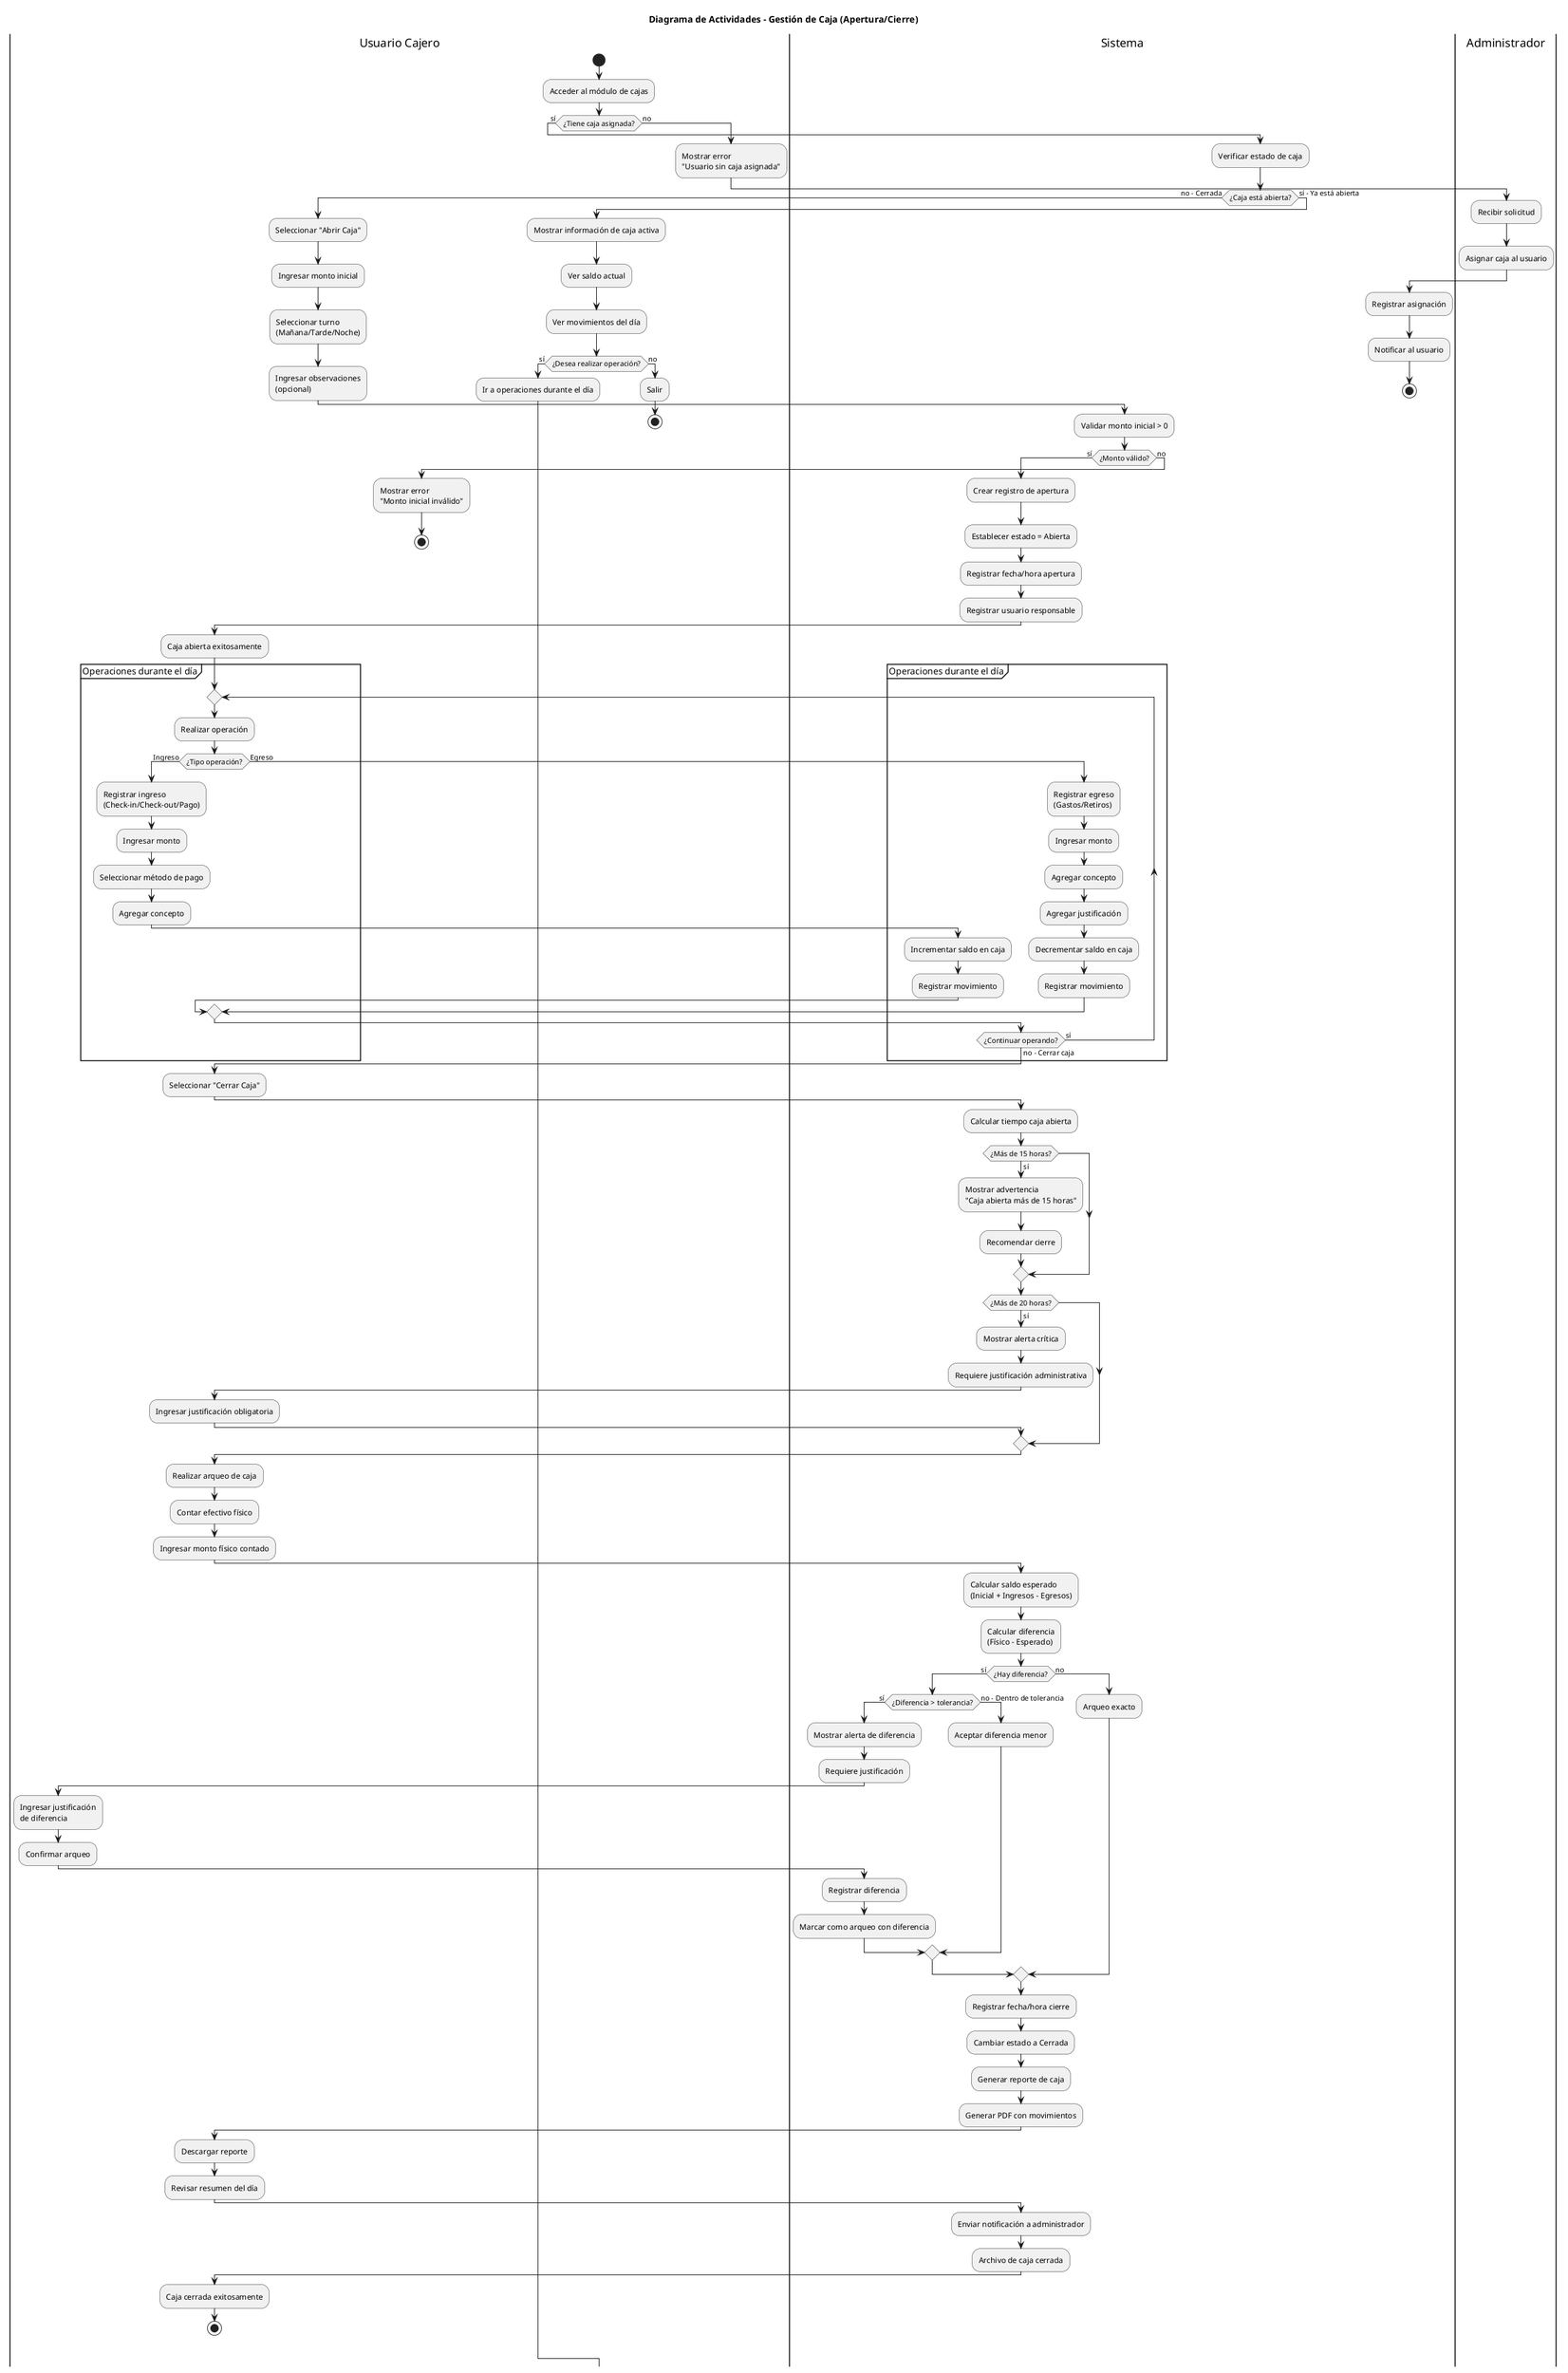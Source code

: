 @startuml Gestion_de_Caja
title Diagrama de Actividades - Gestión de Caja (Apertura/Cierre)

|Usuario Cajero|
start
:Acceder al módulo de cajas;

if (¿Tiene caja asignada?) then (sí)
  
  |Sistema|
  :Verificar estado de caja;
  
  if (¿Caja está abierta?) then (no - Cerrada)
    
    |Usuario Cajero|
    :Seleccionar "Abrir Caja";
    :Ingresar monto inicial;
    :Seleccionar turno\n(Mañana/Tarde/Noche);
    :Ingresar observaciones\n(opcional);
    
    |Sistema|
    :Validar monto inicial > 0;
    
    if (¿Monto válido?) then (sí)
      :Crear registro de apertura;
      :Establecer estado = Abierta;
      :Registrar fecha/hora apertura;
      :Registrar usuario responsable;
      
      |Usuario Cajero|
      :Caja abierta exitosamente;
      
      partition "Operaciones durante el día" {
        repeat
          :Realizar operación;
          
          if (¿Tipo operación?) then (Ingreso)
            :Registrar ingreso\n(Check-in/Check-out/Pago);
            :Ingresar monto;
            :Seleccionar método de pago;
            :Agregar concepto;
            
            |Sistema|
            :Incrementar saldo en caja;
            :Registrar movimiento;
            
          else (Egreso)
            :Registrar egreso\n(Gastos/Retiros);
            :Ingresar monto;
            :Agregar concepto;
            :Agregar justificación;
            
            |Sistema|
            :Decrementar saldo en caja;
            :Registrar movimiento;
          endif
          
        repeat while (¿Continuar operando?) is (sí) not (no - Cerrar caja)
      }
      
      |Usuario Cajero|
      :Seleccionar "Cerrar Caja";
      
      |Sistema|
      :Calcular tiempo caja abierta;
      
      if (¿Más de 15 horas?) then (sí)
        :Mostrar advertencia\n"Caja abierta más de 15 horas";
        :Recomendar cierre;
      endif
      
      if (¿Más de 20 horas?) then (sí)
        :Mostrar alerta crítica;
        :Requiere justificación administrativa;
        
        |Usuario Cajero|
        :Ingresar justificación obligatoria;
      endif
      
      |Usuario Cajero|
      :Realizar arqueo de caja;
      :Contar efectivo físico;
      :Ingresar monto físico contado;
      
      |Sistema|
      :Calcular saldo esperado\n(Inicial + Ingresos - Egresos);
      :Calcular diferencia\n(Físico - Esperado);
      
      if (¿Hay diferencia?) then (sí)
        if (¿Diferencia > tolerancia?) then (sí)
          :Mostrar alerta de diferencia;
          :Requiere justificación;
          
          |Usuario Cajero|
          :Ingresar justificación\nde diferencia;
          :Confirmar arqueo;
          
          |Sistema|
          :Registrar diferencia;
          :Marcar como arqueo con diferencia;
        else (no - Dentro de tolerancia)
          |Sistema|
          :Aceptar diferencia menor;
        endif
      else (no)
        |Sistema|
        :Arqueo exacto;
      endif
      
      |Sistema|
      :Registrar fecha/hora cierre;
      :Cambiar estado a Cerrada;
      :Generar reporte de caja;
      :Generar PDF con movimientos;
      
      |Usuario Cajero|
      :Descargar reporte;
      :Revisar resumen del día;
      
      |Sistema|
      :Enviar notificación a administrador;
      :Archivo de caja cerrada;
      
      |Usuario Cajero|
      :Caja cerrada exitosamente;
      stop
      
    else (no)
      :Mostrar error\n"Monto inicial inválido";
      stop
    endif
    
  else (sí - Ya está abierta)
    :Mostrar información de caja activa;
    :Ver saldo actual;
    :Ver movimientos del día;
    
    if (¿Desea realizar operación?) then (sí)
      :Ir a operaciones durante el día;
    else (no)
      :Salir;
      stop
    endif
  endif
  
else (no)
  :Mostrar error\n"Usuario sin caja asignada";
  
  |Administrador|
  :Recibir solicitud;
  :Asignar caja al usuario;
  
  |Sistema|
  :Registrar asignación;
  :Notificar al usuario;
  stop
endif

@enduml
